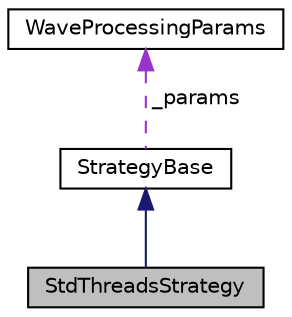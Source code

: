 digraph "StdThreadsStrategy"
{
  edge [fontname="Helvetica",fontsize="10",labelfontname="Helvetica",labelfontsize="10"];
  node [fontname="Helvetica",fontsize="10",shape=record];
  Node1 [label="StdThreadsStrategy",height=0.2,width=0.4,color="black", fillcolor="grey75", style="filled", fontcolor="black"];
  Node2 -> Node1 [dir="back",color="midnightblue",fontsize="10",style="solid",fontname="Helvetica"];
  Node2 [label="StrategyBase",height=0.2,width=0.4,color="black", fillcolor="white", style="filled",URL="$d5/dc3/classStrategyBase.html",tooltip="Basisklasse für alle Strategien. "];
  Node3 -> Node2 [dir="back",color="darkorchid3",fontsize="10",style="dashed",label=" _params" ,fontname="Helvetica"];
  Node3 [label="WaveProcessingParams",height=0.2,width=0.4,color="black", fillcolor="white", style="filled",URL="$df/d95/structWaveProcessingParams.html",tooltip="umwickelt alle Programmparameter "];
}
